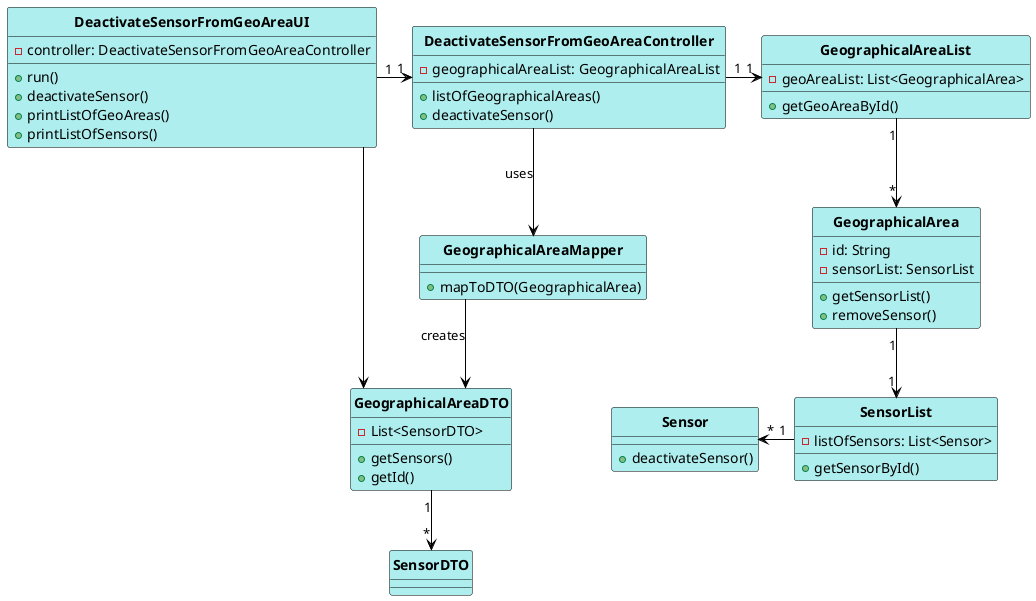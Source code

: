 @startuml
skinparam linetype ortho

skinparam class {
	BackgroundColor PaleTurquoise
	ArrowColor Black
	BorderColor Black
	FontStyle Bold
}

hide circle
DeactivateSensorFromGeoAreaUI "1" -right-> "1" DeactivateSensorFromGeoAreaController
DeactivateSensorFromGeoAreaController "1" -right-> "1" GeographicalAreaList
GeographicalArea "1" --> "1" SensorList
GeographicalAreaList "1" --> "*" GeographicalArea
DeactivateSensorFromGeoAreaController --> GeographicalAreaMapper: uses

GeographicalAreaMapper --> GeographicalAreaDTO : creates
DeactivateSensorFromGeoAreaUI --> GeographicalAreaDTO
SensorList "1" -left-> "*" Sensor
GeographicalAreaDTO "1" -down-> "*" SensorDTO

Class DeactivateSensorFromGeoAreaUI {
-controller: DeactivateSensorFromGeoAreaController
+run()
+deactivateSensor()
+printListOfGeoAreas()
+printListOfSensors()
}

Class DeactivateSensorFromGeoAreaController {
-geographicalAreaList: GeographicalAreaList
+listOfGeographicalAreas()
+deactivateSensor()
}

Class GeographicalAreaMapper{
+mapToDTO(GeographicalArea)
}

Class GeographicalAreaList {
-geoAreaList: List<GeographicalArea>
+getGeoAreaById()
}

Class GeographicalArea {
-id: String
-sensorList: SensorList
+getSensorList()
+removeSensor()
}

Class SensorList {
-listOfSensors: List<Sensor>
+getSensorById()
}

Class Sensor{
+deactivateSensor()
}

Class GeographicalAreaDTO{
-List<SensorDTO>
+getSensors()
+getId()
}

@enduml